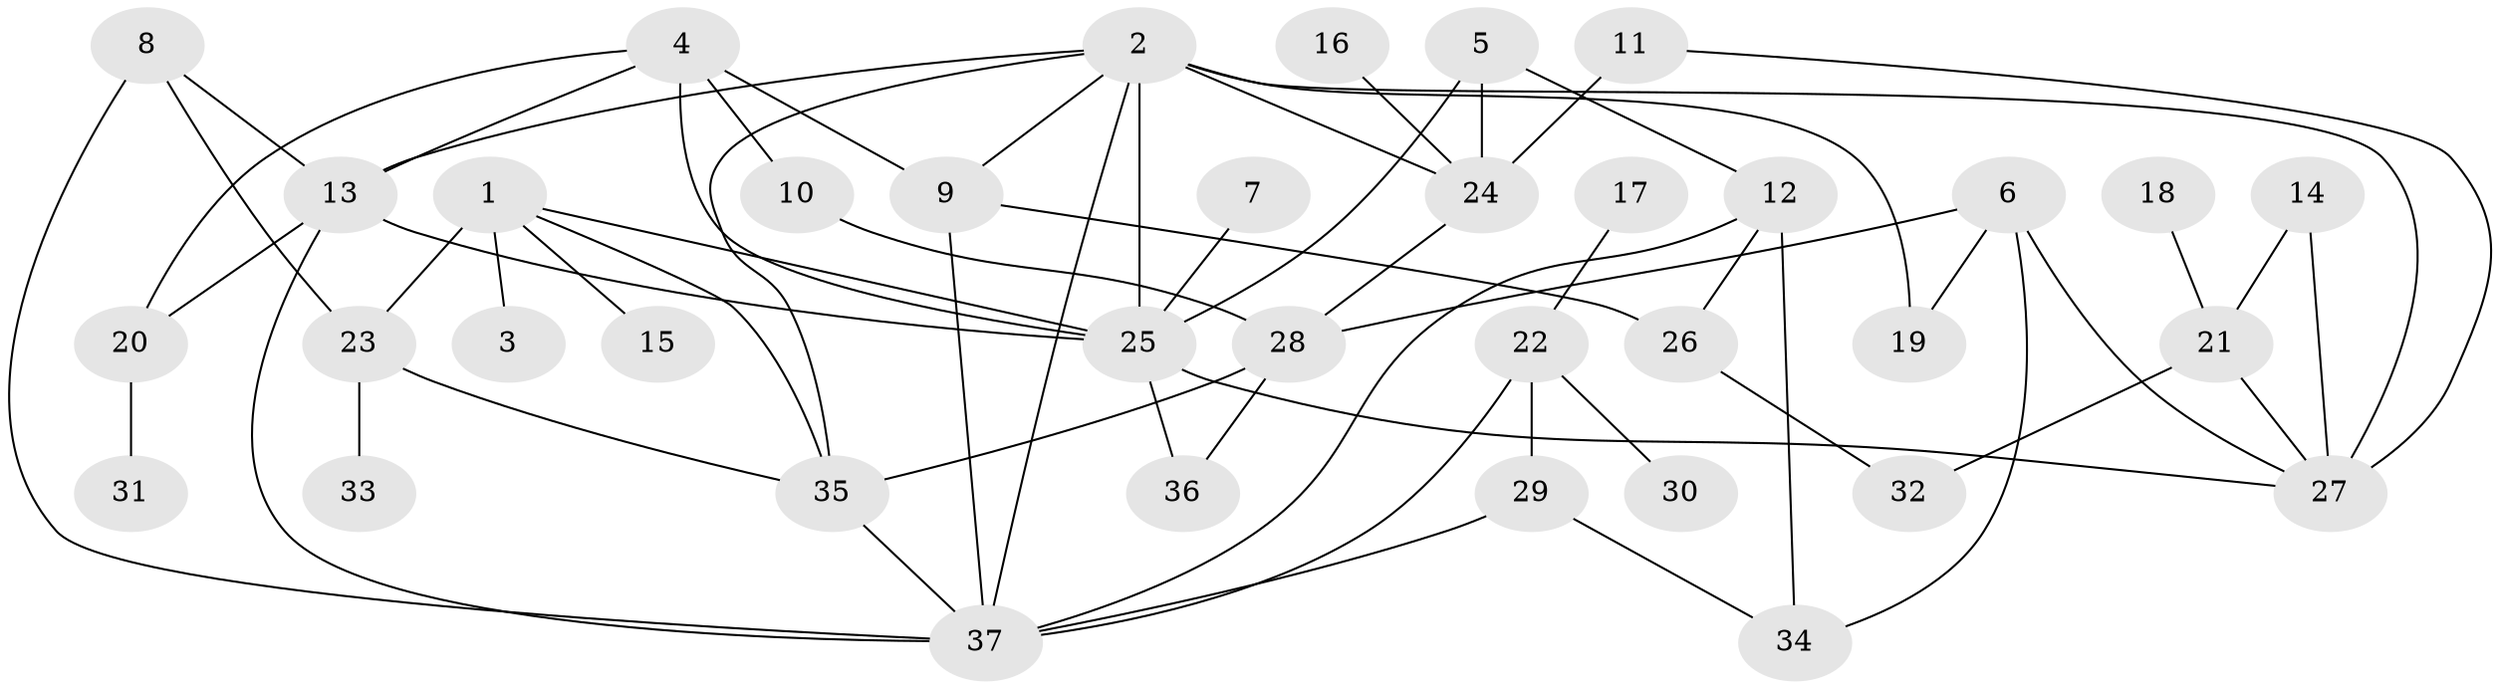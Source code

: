 // original degree distribution, {3: 0.21621621621621623, 5: 0.08108108108108109, 8: 0.02702702702702703, 4: 0.1891891891891892, 6: 0.013513513513513514, 2: 0.20270270270270271, 1: 0.2702702702702703}
// Generated by graph-tools (version 1.1) at 2025/25/03/09/25 03:25:25]
// undirected, 37 vertices, 62 edges
graph export_dot {
graph [start="1"]
  node [color=gray90,style=filled];
  1;
  2;
  3;
  4;
  5;
  6;
  7;
  8;
  9;
  10;
  11;
  12;
  13;
  14;
  15;
  16;
  17;
  18;
  19;
  20;
  21;
  22;
  23;
  24;
  25;
  26;
  27;
  28;
  29;
  30;
  31;
  32;
  33;
  34;
  35;
  36;
  37;
  1 -- 3 [weight=1.0];
  1 -- 15 [weight=1.0];
  1 -- 23 [weight=1.0];
  1 -- 25 [weight=2.0];
  1 -- 35 [weight=1.0];
  2 -- 9 [weight=1.0];
  2 -- 13 [weight=1.0];
  2 -- 19 [weight=1.0];
  2 -- 24 [weight=1.0];
  2 -- 25 [weight=1.0];
  2 -- 27 [weight=2.0];
  2 -- 35 [weight=1.0];
  2 -- 37 [weight=1.0];
  4 -- 9 [weight=1.0];
  4 -- 10 [weight=1.0];
  4 -- 13 [weight=1.0];
  4 -- 20 [weight=1.0];
  4 -- 25 [weight=2.0];
  5 -- 12 [weight=1.0];
  5 -- 24 [weight=1.0];
  5 -- 25 [weight=1.0];
  6 -- 19 [weight=1.0];
  6 -- 27 [weight=1.0];
  6 -- 28 [weight=1.0];
  6 -- 34 [weight=1.0];
  7 -- 25 [weight=1.0];
  8 -- 13 [weight=1.0];
  8 -- 23 [weight=1.0];
  8 -- 37 [weight=1.0];
  9 -- 26 [weight=1.0];
  9 -- 37 [weight=1.0];
  10 -- 28 [weight=1.0];
  11 -- 24 [weight=2.0];
  11 -- 27 [weight=1.0];
  12 -- 26 [weight=1.0];
  12 -- 34 [weight=1.0];
  12 -- 37 [weight=1.0];
  13 -- 20 [weight=1.0];
  13 -- 25 [weight=1.0];
  13 -- 37 [weight=1.0];
  14 -- 21 [weight=1.0];
  14 -- 27 [weight=1.0];
  16 -- 24 [weight=1.0];
  17 -- 22 [weight=1.0];
  18 -- 21 [weight=1.0];
  20 -- 31 [weight=1.0];
  21 -- 27 [weight=1.0];
  21 -- 32 [weight=1.0];
  22 -- 29 [weight=1.0];
  22 -- 30 [weight=1.0];
  22 -- 37 [weight=1.0];
  23 -- 33 [weight=1.0];
  23 -- 35 [weight=1.0];
  24 -- 28 [weight=1.0];
  25 -- 27 [weight=1.0];
  25 -- 36 [weight=1.0];
  26 -- 32 [weight=1.0];
  28 -- 35 [weight=1.0];
  28 -- 36 [weight=1.0];
  29 -- 34 [weight=1.0];
  29 -- 37 [weight=1.0];
  35 -- 37 [weight=1.0];
}
